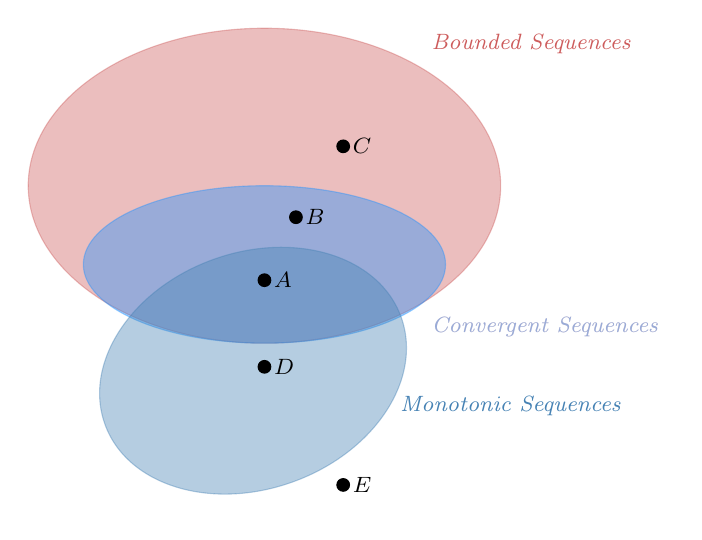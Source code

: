 \begin{tikzpicture}[opacity=0.4]
  \filldraw [color=IndianRed=1.5,x radius=3cm, y radius=2cm](1,0) circle;
  \filldraw [color=DodgerBlue,radius=1.5,x radius=2.3cm, y radius=1cm](1,-1) circle;
  \filldraw [color=SteelBlue,radius=1.5,x radius=2cm, y radius=1.5cm,rotate=20](0,-2.5) circle;
\clip(0,-4) rectangle (6.2,2);
\draw (3,1.8) node[right,color=IndianRed,opaque] {\footnotesize \textit{Bounded Sequences}};
\draw (2.6,-2.8) node[right,color=SteelBlue,opaque] {\footnotesize \textit{Monotonic Sequences}};
\draw (3,-1.8) node[right,color=IndianRed] {\footnotesize \textit{Convergent Sequences}};
\draw (3,-1.8) node[right,color=DodgerBlue] {\footnotesize \textit{Convergent Sequences}};
\draw (1,-1.2) node[right,color=Black,opaque] {\footnotesize $A$};
  \filldraw [color=black,radius=0.8mm,opaque] (1,-1.2) circle;
\draw (1.4,-.4) node[right,color=Black,opaque] {\footnotesize $B$};
  \filldraw [color=black,radius=0.8mm,opaque](1.4,-.4) circle;
\draw (2,.5) node[right,color=Black,opaque] {\footnotesize $C$};
  \filldraw [color=black,radius=0.8mm,opaque](2,.5) circle;
\draw (1,-2.3) node[right,color=Black,opaque] {\footnotesize $D$};
  \filldraw [color=black,radius=0.8mm,opaque](1,-2.3)  circle;
\draw (2,-3.8) node[right,color=Black,opaque] {\footnotesize $E$};
  \filldraw [color=black,radius=0.8mm,opaque](2,-3.8) circle;
\end{tikzpicture}